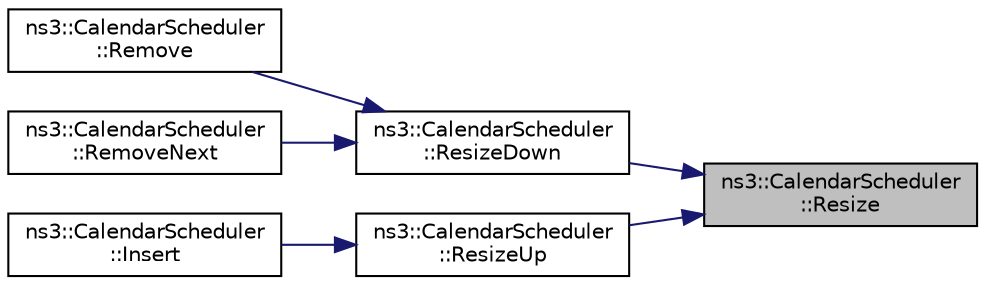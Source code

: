 digraph "ns3::CalendarScheduler::Resize"
{
 // LATEX_PDF_SIZE
  edge [fontname="Helvetica",fontsize="10",labelfontname="Helvetica",labelfontsize="10"];
  node [fontname="Helvetica",fontsize="10",shape=record];
  rankdir="RL";
  Node1 [label="ns3::CalendarScheduler\l::Resize",height=0.2,width=0.4,color="black", fillcolor="grey75", style="filled", fontcolor="black",tooltip="Resize to a new number of buckets, with automatically computed width."];
  Node1 -> Node2 [dir="back",color="midnightblue",fontsize="10",style="solid",fontname="Helvetica"];
  Node2 [label="ns3::CalendarScheduler\l::ResizeDown",height=0.2,width=0.4,color="black", fillcolor="white", style="filled",URL="$classns3_1_1_calendar_scheduler.html#ad177bb1ae48629ed93d2ffc55aa52312",tooltip="Halve the number of buckets if necessary."];
  Node2 -> Node3 [dir="back",color="midnightblue",fontsize="10",style="solid",fontname="Helvetica"];
  Node3 [label="ns3::CalendarScheduler\l::Remove",height=0.2,width=0.4,color="black", fillcolor="white", style="filled",URL="$classns3_1_1_calendar_scheduler.html#aee9db8a165f257bc94b51ffedc9b98d8",tooltip="Remove a specific event from the event list."];
  Node2 -> Node4 [dir="back",color="midnightblue",fontsize="10",style="solid",fontname="Helvetica"];
  Node4 [label="ns3::CalendarScheduler\l::RemoveNext",height=0.2,width=0.4,color="black", fillcolor="white", style="filled",URL="$classns3_1_1_calendar_scheduler.html#ad86df04ee956851c73dfcc38d0fb3ac6",tooltip="Remove the earliest event from the event list."];
  Node1 -> Node5 [dir="back",color="midnightblue",fontsize="10",style="solid",fontname="Helvetica"];
  Node5 [label="ns3::CalendarScheduler\l::ResizeUp",height=0.2,width=0.4,color="black", fillcolor="white", style="filled",URL="$classns3_1_1_calendar_scheduler.html#a6ad5ca9624349ac1a4a3ce565333385f",tooltip="Double the number of buckets if necessary."];
  Node5 -> Node6 [dir="back",color="midnightblue",fontsize="10",style="solid",fontname="Helvetica"];
  Node6 [label="ns3::CalendarScheduler\l::Insert",height=0.2,width=0.4,color="black", fillcolor="white", style="filled",URL="$classns3_1_1_calendar_scheduler.html#aaf70c05e7468c8c232d4a309ce7c52c3",tooltip="Insert a new Event in the schedule."];
}
